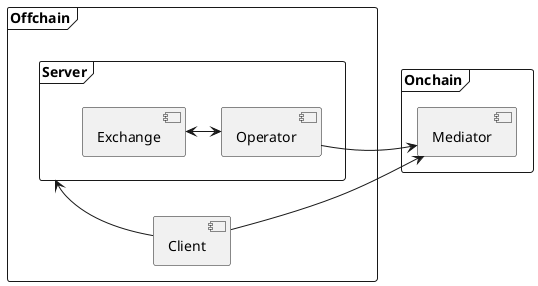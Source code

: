 @startuml

frame "Offchain" {
  frame "Server" as Backend {
    [Exchange]
    [Operator]
}
    [Client]
}

frame "Onchain" {
    [Mediator]
}

Operator -right-> Mediator
Client -up-> Mediator
Operator <-left-> Exchange
Client -up-> Backend

@enduml
